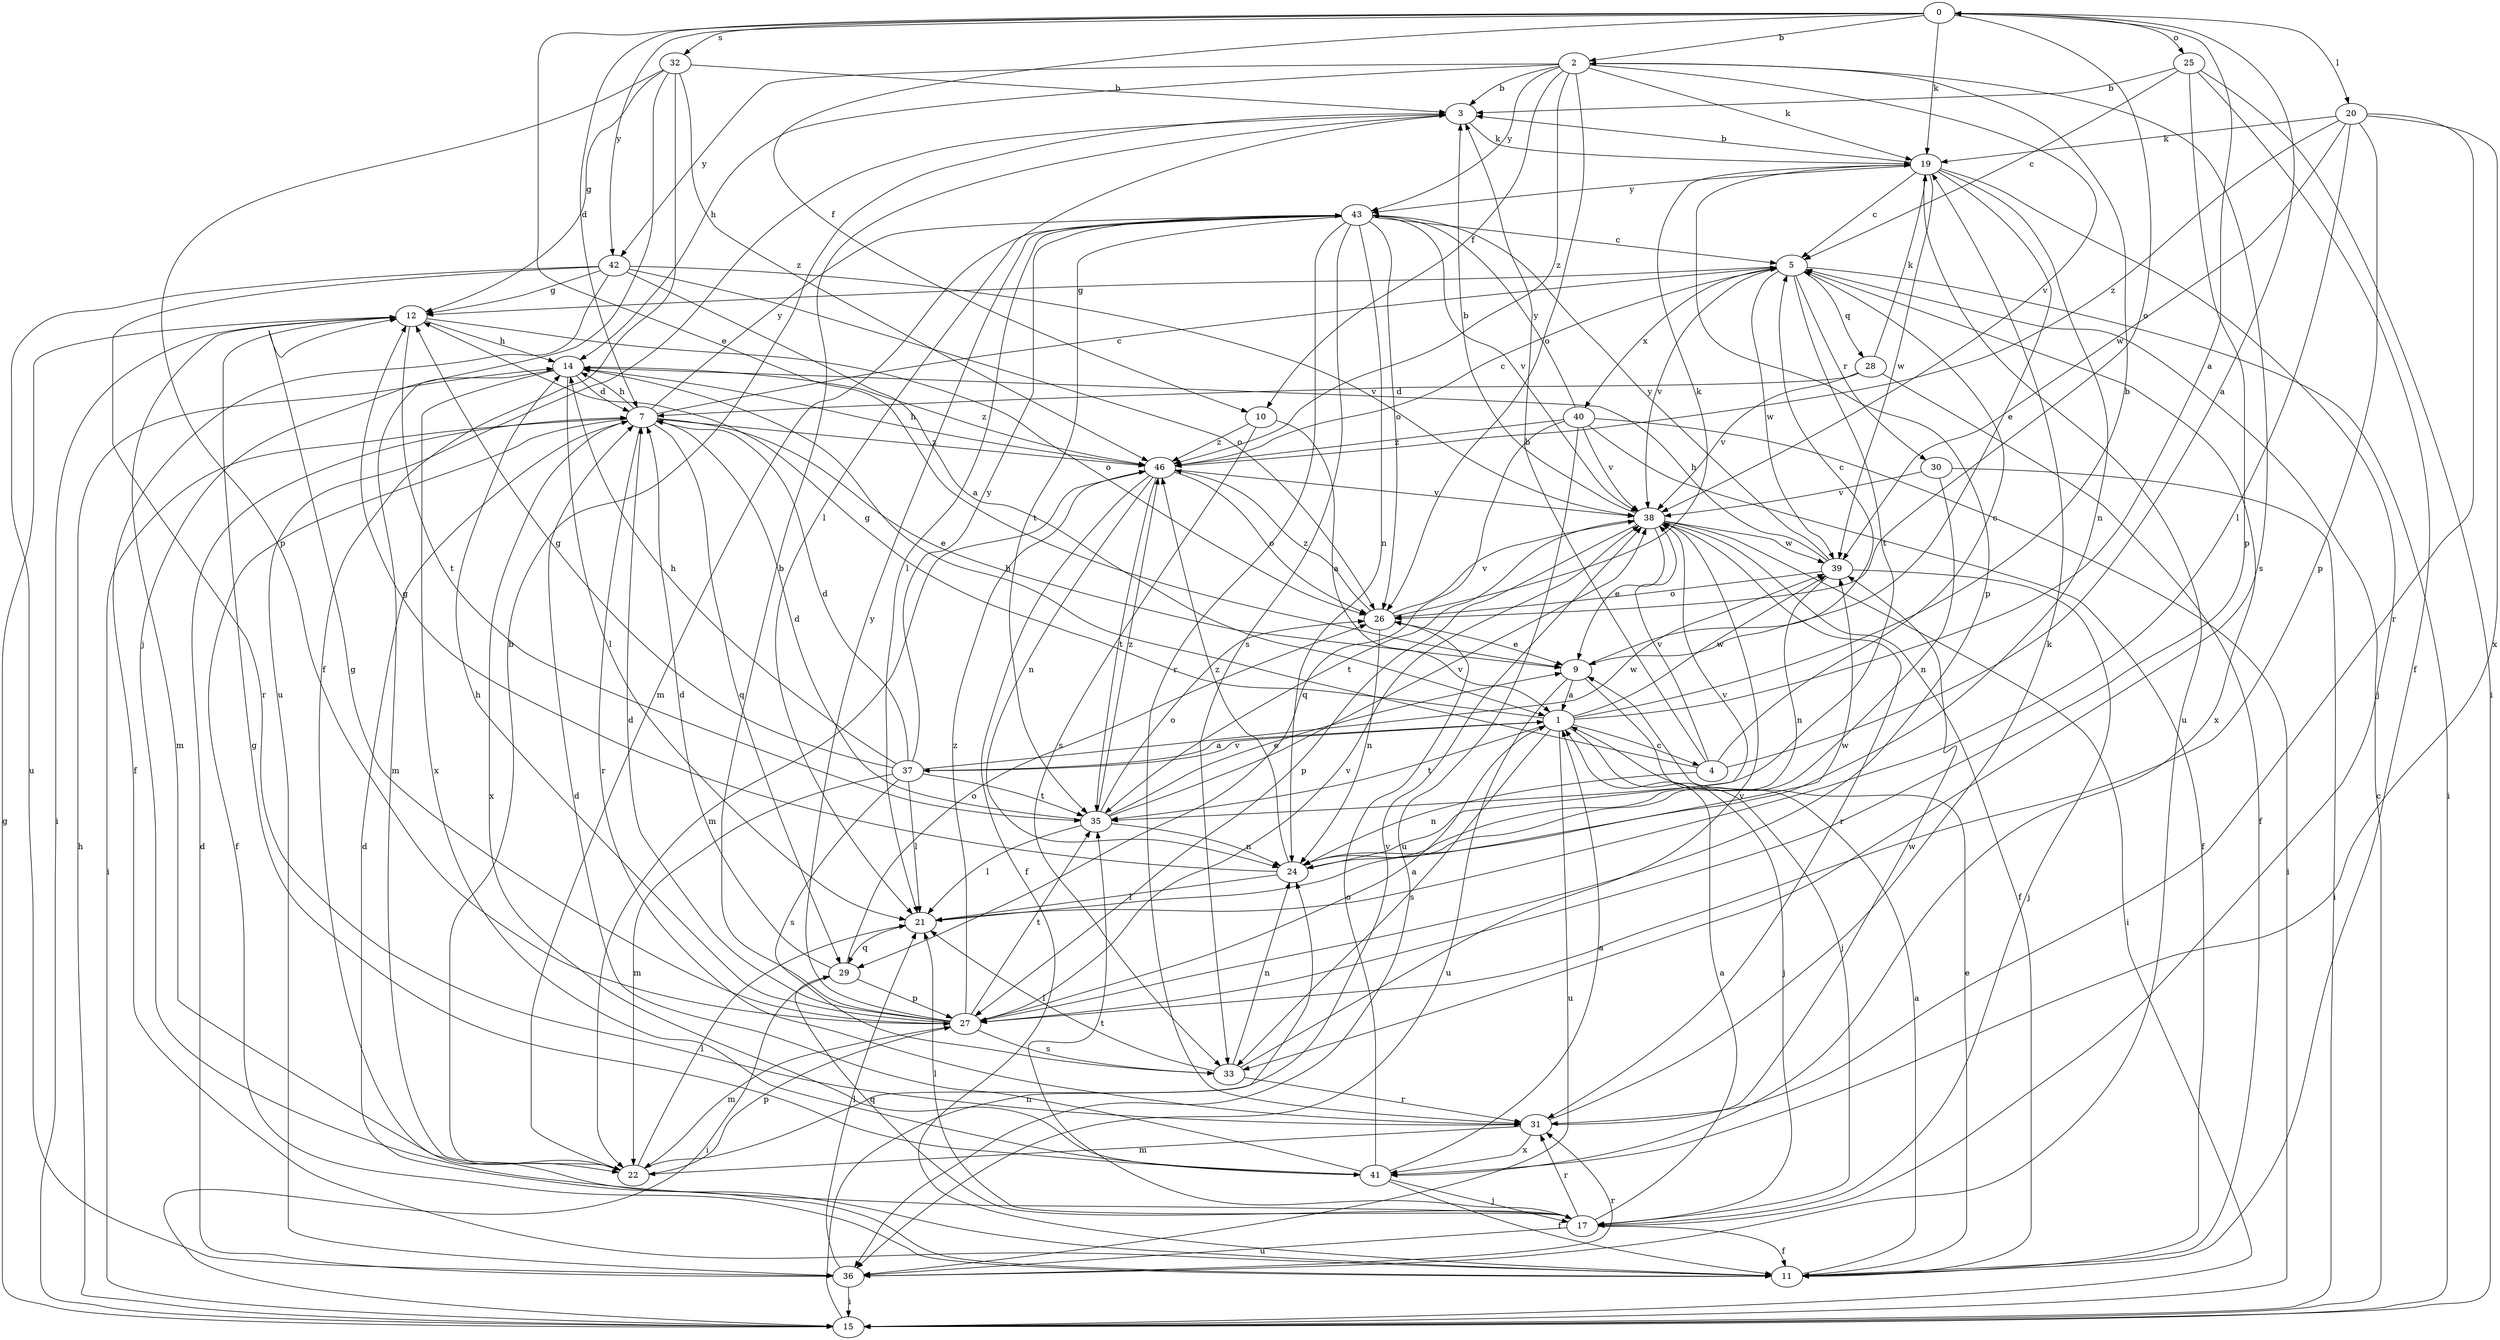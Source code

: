 strict digraph  {
0;
1;
2;
3;
4;
5;
7;
9;
10;
11;
12;
14;
15;
17;
19;
20;
21;
22;
24;
25;
26;
27;
28;
29;
30;
31;
32;
33;
35;
36;
37;
38;
39;
40;
41;
42;
43;
46;
0 -> 2  [label=b];
0 -> 7  [label=d];
0 -> 9  [label=e];
0 -> 10  [label=f];
0 -> 19  [label=k];
0 -> 20  [label=l];
0 -> 25  [label=o];
0 -> 26  [label=o];
0 -> 32  [label=s];
0 -> 42  [label=y];
1 -> 0  [label=a];
1 -> 2  [label=b];
1 -> 4  [label=c];
1 -> 12  [label=g];
1 -> 17  [label=j];
1 -> 33  [label=s];
1 -> 35  [label=t];
1 -> 36  [label=u];
1 -> 37  [label=v];
1 -> 39  [label=w];
2 -> 3  [label=b];
2 -> 10  [label=f];
2 -> 14  [label=h];
2 -> 19  [label=k];
2 -> 26  [label=o];
2 -> 33  [label=s];
2 -> 38  [label=v];
2 -> 42  [label=y];
2 -> 43  [label=y];
2 -> 46  [label=z];
3 -> 19  [label=k];
3 -> 21  [label=l];
3 -> 36  [label=u];
4 -> 0  [label=a];
4 -> 3  [label=b];
4 -> 5  [label=c];
4 -> 14  [label=h];
4 -> 24  [label=n];
4 -> 38  [label=v];
5 -> 12  [label=g];
5 -> 15  [label=i];
5 -> 28  [label=q];
5 -> 30  [label=r];
5 -> 35  [label=t];
5 -> 38  [label=v];
5 -> 39  [label=w];
5 -> 40  [label=x];
5 -> 41  [label=x];
7 -> 5  [label=c];
7 -> 9  [label=e];
7 -> 11  [label=f];
7 -> 14  [label=h];
7 -> 15  [label=i];
7 -> 29  [label=q];
7 -> 31  [label=r];
7 -> 41  [label=x];
7 -> 43  [label=y];
7 -> 46  [label=z];
9 -> 1  [label=a];
9 -> 5  [label=c];
9 -> 17  [label=j];
9 -> 36  [label=u];
10 -> 1  [label=a];
10 -> 33  [label=s];
10 -> 46  [label=z];
11 -> 1  [label=a];
11 -> 7  [label=d];
11 -> 9  [label=e];
12 -> 14  [label=h];
12 -> 15  [label=i];
12 -> 22  [label=m];
12 -> 26  [label=o];
12 -> 35  [label=t];
14 -> 7  [label=d];
14 -> 21  [label=l];
14 -> 22  [label=m];
14 -> 41  [label=x];
14 -> 46  [label=z];
15 -> 5  [label=c];
15 -> 12  [label=g];
15 -> 14  [label=h];
15 -> 24  [label=n];
17 -> 1  [label=a];
17 -> 11  [label=f];
17 -> 21  [label=l];
17 -> 29  [label=q];
17 -> 31  [label=r];
17 -> 35  [label=t];
17 -> 36  [label=u];
19 -> 3  [label=b];
19 -> 5  [label=c];
19 -> 9  [label=e];
19 -> 17  [label=j];
19 -> 24  [label=n];
19 -> 27  [label=p];
19 -> 36  [label=u];
19 -> 39  [label=w];
19 -> 43  [label=y];
20 -> 19  [label=k];
20 -> 21  [label=l];
20 -> 27  [label=p];
20 -> 31  [label=r];
20 -> 39  [label=w];
20 -> 41  [label=x];
20 -> 46  [label=z];
21 -> 29  [label=q];
21 -> 39  [label=w];
22 -> 3  [label=b];
22 -> 21  [label=l];
22 -> 27  [label=p];
22 -> 38  [label=v];
24 -> 12  [label=g];
24 -> 21  [label=l];
24 -> 38  [label=v];
24 -> 46  [label=z];
25 -> 3  [label=b];
25 -> 5  [label=c];
25 -> 11  [label=f];
25 -> 15  [label=i];
25 -> 27  [label=p];
26 -> 9  [label=e];
26 -> 19  [label=k];
26 -> 24  [label=n];
26 -> 38  [label=v];
26 -> 46  [label=z];
27 -> 1  [label=a];
27 -> 3  [label=b];
27 -> 7  [label=d];
27 -> 12  [label=g];
27 -> 14  [label=h];
27 -> 22  [label=m];
27 -> 33  [label=s];
27 -> 35  [label=t];
27 -> 38  [label=v];
27 -> 43  [label=y];
27 -> 46  [label=z];
28 -> 7  [label=d];
28 -> 11  [label=f];
28 -> 19  [label=k];
28 -> 38  [label=v];
29 -> 7  [label=d];
29 -> 15  [label=i];
29 -> 26  [label=o];
29 -> 27  [label=p];
30 -> 15  [label=i];
30 -> 24  [label=n];
30 -> 38  [label=v];
31 -> 19  [label=k];
31 -> 22  [label=m];
31 -> 39  [label=w];
31 -> 41  [label=x];
32 -> 3  [label=b];
32 -> 11  [label=f];
32 -> 12  [label=g];
32 -> 17  [label=j];
32 -> 27  [label=p];
32 -> 46  [label=z];
33 -> 21  [label=l];
33 -> 24  [label=n];
33 -> 31  [label=r];
33 -> 38  [label=v];
35 -> 7  [label=d];
35 -> 9  [label=e];
35 -> 21  [label=l];
35 -> 24  [label=n];
35 -> 26  [label=o];
35 -> 38  [label=v];
35 -> 46  [label=z];
36 -> 7  [label=d];
36 -> 15  [label=i];
36 -> 21  [label=l];
36 -> 31  [label=r];
37 -> 1  [label=a];
37 -> 7  [label=d];
37 -> 12  [label=g];
37 -> 14  [label=h];
37 -> 21  [label=l];
37 -> 22  [label=m];
37 -> 33  [label=s];
37 -> 35  [label=t];
37 -> 39  [label=w];
37 -> 43  [label=y];
38 -> 3  [label=b];
38 -> 9  [label=e];
38 -> 11  [label=f];
38 -> 15  [label=i];
38 -> 27  [label=p];
38 -> 31  [label=r];
38 -> 35  [label=t];
38 -> 39  [label=w];
39 -> 14  [label=h];
39 -> 17  [label=j];
39 -> 24  [label=n];
39 -> 26  [label=o];
39 -> 43  [label=y];
40 -> 11  [label=f];
40 -> 15  [label=i];
40 -> 29  [label=q];
40 -> 36  [label=u];
40 -> 38  [label=v];
40 -> 43  [label=y];
40 -> 46  [label=z];
41 -> 1  [label=a];
41 -> 7  [label=d];
41 -> 11  [label=f];
41 -> 12  [label=g];
41 -> 17  [label=j];
41 -> 26  [label=o];
42 -> 1  [label=a];
42 -> 11  [label=f];
42 -> 12  [label=g];
42 -> 26  [label=o];
42 -> 31  [label=r];
42 -> 36  [label=u];
42 -> 38  [label=v];
43 -> 5  [label=c];
43 -> 21  [label=l];
43 -> 22  [label=m];
43 -> 24  [label=n];
43 -> 26  [label=o];
43 -> 31  [label=r];
43 -> 33  [label=s];
43 -> 35  [label=t];
43 -> 38  [label=v];
46 -> 5  [label=c];
46 -> 11  [label=f];
46 -> 14  [label=h];
46 -> 22  [label=m];
46 -> 24  [label=n];
46 -> 26  [label=o];
46 -> 35  [label=t];
46 -> 38  [label=v];
}
